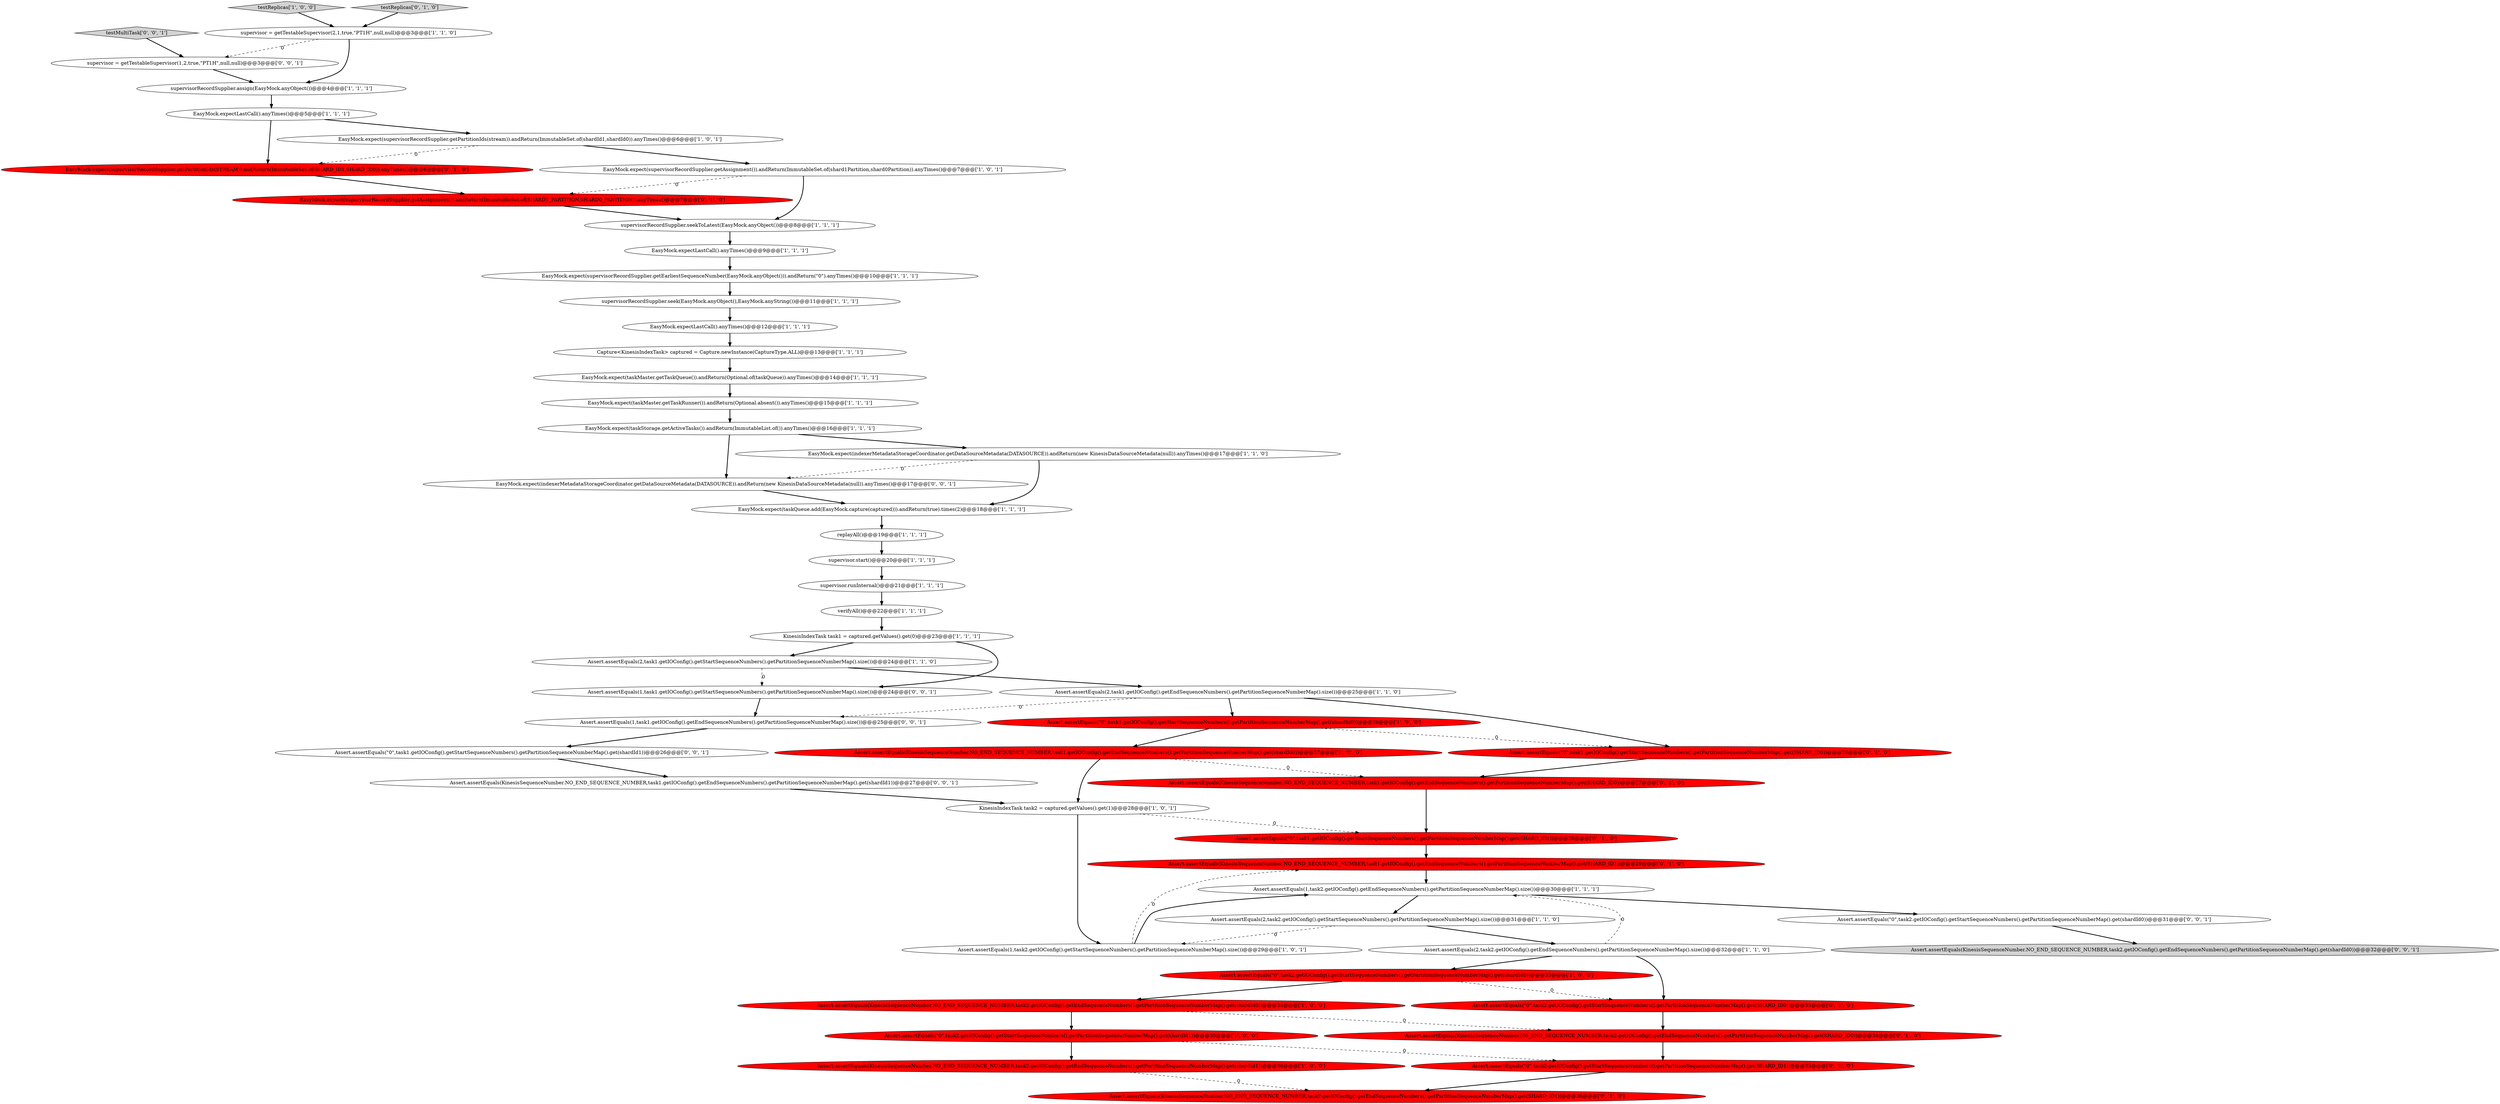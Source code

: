digraph {
6 [style = filled, label = "Assert.assertEquals(KinesisSequenceNumber.NO_END_SEQUENCE_NUMBER,task1.getIOConfig().getEndSequenceNumbers().getPartitionSequenceNumberMap().get(shardId0))@@@27@@@['1', '0', '0']", fillcolor = red, shape = ellipse image = "AAA1AAABBB1BBB"];
39 [style = filled, label = "Assert.assertEquals(KinesisSequenceNumber.NO_END_SEQUENCE_NUMBER,task2.getIOConfig().getEndSequenceNumbers().getPartitionSequenceNumberMap().get(SHARD_ID0))@@@34@@@['0', '1', '0']", fillcolor = red, shape = ellipse image = "AAA1AAABBB2BBB"];
51 [style = filled, label = "Assert.assertEquals(1,task1.getIOConfig().getEndSequenceNumbers().getPartitionSequenceNumberMap().size())@@@25@@@['0', '0', '1']", fillcolor = white, shape = ellipse image = "AAA0AAABBB3BBB"];
29 [style = filled, label = "replayAll()@@@19@@@['1', '1', '1']", fillcolor = white, shape = ellipse image = "AAA0AAABBB1BBB"];
52 [style = filled, label = "supervisor = getTestableSupervisor(1,2,true,\"PT1H\",null,null)@@@3@@@['0', '0', '1']", fillcolor = white, shape = ellipse image = "AAA0AAABBB3BBB"];
4 [style = filled, label = "Assert.assertEquals(2,task1.getIOConfig().getStartSequenceNumbers().getPartitionSequenceNumberMap().size())@@@24@@@['1', '1', '0']", fillcolor = white, shape = ellipse image = "AAA0AAABBB1BBB"];
49 [style = filled, label = "EasyMock.expect(indexerMetadataStorageCoordinator.getDataSourceMetadata(DATASOURCE)).andReturn(new KinesisDataSourceMetadata(null)).anyTimes()@@@17@@@['0', '0', '1']", fillcolor = white, shape = ellipse image = "AAA0AAABBB3BBB"];
32 [style = filled, label = "EasyMock.expectLastCall().anyTimes()@@@5@@@['1', '1', '1']", fillcolor = white, shape = ellipse image = "AAA0AAABBB1BBB"];
14 [style = filled, label = "Assert.assertEquals(2,task2.getIOConfig().getStartSequenceNumbers().getPartitionSequenceNumberMap().size())@@@31@@@['1', '1', '0']", fillcolor = white, shape = ellipse image = "AAA0AAABBB1BBB"];
1 [style = filled, label = "Assert.assertEquals(\"0\",task2.getIOConfig().getStartSequenceNumbers().getPartitionSequenceNumberMap().get(shardId1))@@@35@@@['1', '0', '0']", fillcolor = red, shape = ellipse image = "AAA1AAABBB1BBB"];
2 [style = filled, label = "KinesisIndexTask task1 = captured.getValues().get(0)@@@23@@@['1', '1', '1']", fillcolor = white, shape = ellipse image = "AAA0AAABBB1BBB"];
9 [style = filled, label = "testReplicas['1', '0', '0']", fillcolor = lightgray, shape = diamond image = "AAA0AAABBB1BBB"];
0 [style = filled, label = "EasyMock.expect(indexerMetadataStorageCoordinator.getDataSourceMetadata(DATASOURCE)).andReturn(new KinesisDataSourceMetadata(null)).anyTimes()@@@17@@@['1', '1', '0']", fillcolor = white, shape = ellipse image = "AAA0AAABBB1BBB"];
3 [style = filled, label = "Assert.assertEquals(\"0\",task1.getIOConfig().getStartSequenceNumbers().getPartitionSequenceNumberMap().get(shardId0))@@@26@@@['1', '0', '0']", fillcolor = red, shape = ellipse image = "AAA1AAABBB1BBB"];
33 [style = filled, label = "EasyMock.expect(supervisorRecordSupplier.getEarliestSequenceNumber(EasyMock.anyObject())).andReturn(\"0\").anyTimes()@@@10@@@['1', '1', '1']", fillcolor = white, shape = ellipse image = "AAA0AAABBB1BBB"];
23 [style = filled, label = "EasyMock.expectLastCall().anyTimes()@@@12@@@['1', '1', '1']", fillcolor = white, shape = ellipse image = "AAA0AAABBB1BBB"];
35 [style = filled, label = "EasyMock.expect(supervisorRecordSupplier.getPartitionIds(STREAM)).andReturn(ImmutableSet.of(SHARD_ID1,SHARD_ID0)).anyTimes()@@@6@@@['0', '1', '0']", fillcolor = red, shape = ellipse image = "AAA1AAABBB2BBB"];
53 [style = filled, label = "Assert.assertEquals(\"0\",task2.getIOConfig().getStartSequenceNumbers().getPartitionSequenceNumberMap().get(shardId0))@@@31@@@['0', '0', '1']", fillcolor = white, shape = ellipse image = "AAA0AAABBB3BBB"];
17 [style = filled, label = "supervisorRecordSupplier.seek(EasyMock.anyObject(),EasyMock.anyString())@@@11@@@['1', '1', '1']", fillcolor = white, shape = ellipse image = "AAA0AAABBB1BBB"];
11 [style = filled, label = "EasyMock.expect(taskStorage.getActiveTasks()).andReturn(ImmutableList.of()).anyTimes()@@@16@@@['1', '1', '1']", fillcolor = white, shape = ellipse image = "AAA0AAABBB1BBB"];
16 [style = filled, label = "supervisorRecordSupplier.seekToLatest(EasyMock.anyObject())@@@8@@@['1', '1', '1']", fillcolor = white, shape = ellipse image = "AAA0AAABBB1BBB"];
28 [style = filled, label = "Capture<KinesisIndexTask> captured = Capture.newInstance(CaptureType.ALL)@@@13@@@['1', '1', '1']", fillcolor = white, shape = ellipse image = "AAA0AAABBB1BBB"];
36 [style = filled, label = "Assert.assertEquals(KinesisSequenceNumber.NO_END_SEQUENCE_NUMBER,task2.getIOConfig().getEndSequenceNumbers().getPartitionSequenceNumberMap().get(SHARD_ID1))@@@36@@@['0', '1', '0']", fillcolor = red, shape = ellipse image = "AAA1AAABBB2BBB"];
47 [style = filled, label = "Assert.assertEquals(1,task1.getIOConfig().getStartSequenceNumbers().getPartitionSequenceNumberMap().size())@@@24@@@['0', '0', '1']", fillcolor = white, shape = ellipse image = "AAA0AAABBB3BBB"];
48 [style = filled, label = "Assert.assertEquals(\"0\",task1.getIOConfig().getStartSequenceNumbers().getPartitionSequenceNumberMap().get(shardId1))@@@26@@@['0', '0', '1']", fillcolor = white, shape = ellipse image = "AAA0AAABBB3BBB"];
54 [style = filled, label = "Assert.assertEquals(KinesisSequenceNumber.NO_END_SEQUENCE_NUMBER,task2.getIOConfig().getEndSequenceNumbers().getPartitionSequenceNumberMap().get(shardId0))@@@32@@@['0', '0', '1']", fillcolor = lightgray, shape = ellipse image = "AAA0AAABBB3BBB"];
37 [style = filled, label = "testReplicas['0', '1', '0']", fillcolor = lightgray, shape = diamond image = "AAA0AAABBB2BBB"];
43 [style = filled, label = "Assert.assertEquals(\"0\",task2.getIOConfig().getStartSequenceNumbers().getPartitionSequenceNumberMap().get(SHARD_ID1))@@@35@@@['0', '1', '0']", fillcolor = red, shape = ellipse image = "AAA1AAABBB2BBB"];
34 [style = filled, label = "Assert.assertEquals(KinesisSequenceNumber.NO_END_SEQUENCE_NUMBER,task2.getIOConfig().getEndSequenceNumbers().getPartitionSequenceNumberMap().get(shardId1))@@@36@@@['1', '0', '0']", fillcolor = red, shape = ellipse image = "AAA1AAABBB1BBB"];
40 [style = filled, label = "Assert.assertEquals(\"0\",task1.getIOConfig().getStartSequenceNumbers().getPartitionSequenceNumberMap().get(SHARD_ID1))@@@28@@@['0', '1', '0']", fillcolor = red, shape = ellipse image = "AAA1AAABBB2BBB"];
20 [style = filled, label = "Assert.assertEquals(2,task1.getIOConfig().getEndSequenceNumbers().getPartitionSequenceNumberMap().size())@@@25@@@['1', '1', '0']", fillcolor = white, shape = ellipse image = "AAA0AAABBB1BBB"];
13 [style = filled, label = "Assert.assertEquals(1,task2.getIOConfig().getEndSequenceNumbers().getPartitionSequenceNumberMap().size())@@@30@@@['1', '1', '1']", fillcolor = white, shape = ellipse image = "AAA0AAABBB1BBB"];
50 [style = filled, label = "Assert.assertEquals(KinesisSequenceNumber.NO_END_SEQUENCE_NUMBER,task1.getIOConfig().getEndSequenceNumbers().getPartitionSequenceNumberMap().get(shardId1))@@@27@@@['0', '0', '1']", fillcolor = white, shape = ellipse image = "AAA0AAABBB3BBB"];
42 [style = filled, label = "Assert.assertEquals(\"0\",task1.getIOConfig().getStartSequenceNumbers().getPartitionSequenceNumberMap().get(SHARD_ID0))@@@26@@@['0', '1', '0']", fillcolor = red, shape = ellipse image = "AAA1AAABBB2BBB"];
15 [style = filled, label = "EasyMock.expect(taskMaster.getTaskQueue()).andReturn(Optional.of(taskQueue)).anyTimes()@@@14@@@['1', '1', '1']", fillcolor = white, shape = ellipse image = "AAA0AAABBB1BBB"];
22 [style = filled, label = "Assert.assertEquals(2,task2.getIOConfig().getEndSequenceNumbers().getPartitionSequenceNumberMap().size())@@@32@@@['1', '1', '0']", fillcolor = white, shape = ellipse image = "AAA0AAABBB1BBB"];
18 [style = filled, label = "Assert.assertEquals(\"0\",task2.getIOConfig().getStartSequenceNumbers().getPartitionSequenceNumberMap().get(shardId0))@@@33@@@['1', '0', '0']", fillcolor = red, shape = ellipse image = "AAA1AAABBB1BBB"];
12 [style = filled, label = "EasyMock.expect(supervisorRecordSupplier.getAssignment()).andReturn(ImmutableSet.of(shard1Partition,shard0Partition)).anyTimes()@@@7@@@['1', '0', '1']", fillcolor = white, shape = ellipse image = "AAA0AAABBB1BBB"];
44 [style = filled, label = "Assert.assertEquals(KinesisSequenceNumber.NO_END_SEQUENCE_NUMBER,task1.getIOConfig().getEndSequenceNumbers().getPartitionSequenceNumberMap().get(SHARD_ID1))@@@29@@@['0', '1', '0']", fillcolor = red, shape = ellipse image = "AAA1AAABBB2BBB"];
41 [style = filled, label = "EasyMock.expect(supervisorRecordSupplier.getAssignment()).andReturn(ImmutableSet.of(SHARD1_PARTITION,SHARD0_PARTITION)).anyTimes()@@@7@@@['0', '1', '0']", fillcolor = red, shape = ellipse image = "AAA1AAABBB2BBB"];
38 [style = filled, label = "Assert.assertEquals(\"0\",task2.getIOConfig().getStartSequenceNumbers().getPartitionSequenceNumberMap().get(SHARD_ID0))@@@33@@@['0', '1', '0']", fillcolor = red, shape = ellipse image = "AAA1AAABBB2BBB"];
31 [style = filled, label = "EasyMock.expectLastCall().anyTimes()@@@9@@@['1', '1', '1']", fillcolor = white, shape = ellipse image = "AAA0AAABBB1BBB"];
5 [style = filled, label = "supervisor.start()@@@20@@@['1', '1', '1']", fillcolor = white, shape = ellipse image = "AAA0AAABBB1BBB"];
46 [style = filled, label = "testMultiTask['0', '0', '1']", fillcolor = lightgray, shape = diamond image = "AAA0AAABBB3BBB"];
10 [style = filled, label = "verifyAll()@@@22@@@['1', '1', '1']", fillcolor = white, shape = ellipse image = "AAA0AAABBB1BBB"];
26 [style = filled, label = "supervisor.runInternal()@@@21@@@['1', '1', '1']", fillcolor = white, shape = ellipse image = "AAA0AAABBB1BBB"];
30 [style = filled, label = "supervisor = getTestableSupervisor(2,1,true,\"PT1H\",null,null)@@@3@@@['1', '1', '0']", fillcolor = white, shape = ellipse image = "AAA0AAABBB1BBB"];
7 [style = filled, label = "EasyMock.expect(taskMaster.getTaskRunner()).andReturn(Optional.absent()).anyTimes()@@@15@@@['1', '1', '1']", fillcolor = white, shape = ellipse image = "AAA0AAABBB1BBB"];
45 [style = filled, label = "Assert.assertEquals(KinesisSequenceNumber.NO_END_SEQUENCE_NUMBER,task1.getIOConfig().getEndSequenceNumbers().getPartitionSequenceNumberMap().get(SHARD_ID0))@@@27@@@['0', '1', '0']", fillcolor = red, shape = ellipse image = "AAA1AAABBB2BBB"];
25 [style = filled, label = "supervisorRecordSupplier.assign(EasyMock.anyObject())@@@4@@@['1', '1', '1']", fillcolor = white, shape = ellipse image = "AAA0AAABBB1BBB"];
21 [style = filled, label = "Assert.assertEquals(KinesisSequenceNumber.NO_END_SEQUENCE_NUMBER,task2.getIOConfig().getEndSequenceNumbers().getPartitionSequenceNumberMap().get(shardId0))@@@34@@@['1', '0', '0']", fillcolor = red, shape = ellipse image = "AAA1AAABBB1BBB"];
19 [style = filled, label = "EasyMock.expect(supervisorRecordSupplier.getPartitionIds(stream)).andReturn(ImmutableSet.of(shardId1,shardId0)).anyTimes()@@@6@@@['1', '0', '1']", fillcolor = white, shape = ellipse image = "AAA0AAABBB1BBB"];
8 [style = filled, label = "KinesisIndexTask task2 = captured.getValues().get(1)@@@28@@@['1', '0', '1']", fillcolor = white, shape = ellipse image = "AAA0AAABBB1BBB"];
27 [style = filled, label = "Assert.assertEquals(1,task2.getIOConfig().getStartSequenceNumbers().getPartitionSequenceNumberMap().size())@@@29@@@['1', '0', '1']", fillcolor = white, shape = ellipse image = "AAA0AAABBB1BBB"];
24 [style = filled, label = "EasyMock.expect(taskQueue.add(EasyMock.capture(captured))).andReturn(true).times(2)@@@18@@@['1', '1', '1']", fillcolor = white, shape = ellipse image = "AAA0AAABBB1BBB"];
27->13 [style = bold, label=""];
32->35 [style = bold, label=""];
8->40 [style = dashed, label="0"];
7->11 [style = bold, label=""];
29->5 [style = bold, label=""];
28->15 [style = bold, label=""];
15->7 [style = bold, label=""];
1->43 [style = dashed, label="0"];
13->53 [style = bold, label=""];
19->12 [style = bold, label=""];
26->10 [style = bold, label=""];
42->45 [style = bold, label=""];
35->41 [style = bold, label=""];
20->51 [style = dashed, label="0"];
37->30 [style = bold, label=""];
43->36 [style = bold, label=""];
14->22 [style = bold, label=""];
25->32 [style = bold, label=""];
39->43 [style = bold, label=""];
5->26 [style = bold, label=""];
48->50 [style = bold, label=""];
30->25 [style = bold, label=""];
3->6 [style = bold, label=""];
4->47 [style = dashed, label="0"];
9->30 [style = bold, label=""];
12->16 [style = bold, label=""];
24->29 [style = bold, label=""];
20->3 [style = bold, label=""];
32->19 [style = bold, label=""];
53->54 [style = bold, label=""];
22->13 [style = dashed, label="0"];
46->52 [style = bold, label=""];
2->4 [style = bold, label=""];
38->39 [style = bold, label=""];
18->38 [style = dashed, label="0"];
17->23 [style = bold, label=""];
14->27 [style = dashed, label="0"];
12->41 [style = dashed, label="0"];
21->39 [style = dashed, label="0"];
23->28 [style = bold, label=""];
49->24 [style = bold, label=""];
22->38 [style = bold, label=""];
30->52 [style = dashed, label="0"];
11->0 [style = bold, label=""];
22->18 [style = bold, label=""];
1->34 [style = bold, label=""];
51->48 [style = bold, label=""];
52->25 [style = bold, label=""];
6->45 [style = dashed, label="0"];
16->31 [style = bold, label=""];
31->33 [style = bold, label=""];
0->24 [style = bold, label=""];
21->1 [style = bold, label=""];
6->8 [style = bold, label=""];
47->51 [style = bold, label=""];
4->20 [style = bold, label=""];
50->8 [style = bold, label=""];
20->42 [style = bold, label=""];
44->13 [style = bold, label=""];
41->16 [style = bold, label=""];
10->2 [style = bold, label=""];
27->44 [style = dashed, label="0"];
34->36 [style = dashed, label="0"];
18->21 [style = bold, label=""];
19->35 [style = dashed, label="0"];
0->49 [style = dashed, label="0"];
8->27 [style = bold, label=""];
13->14 [style = bold, label=""];
11->49 [style = bold, label=""];
2->47 [style = bold, label=""];
3->42 [style = dashed, label="0"];
45->40 [style = bold, label=""];
40->44 [style = bold, label=""];
33->17 [style = bold, label=""];
}
